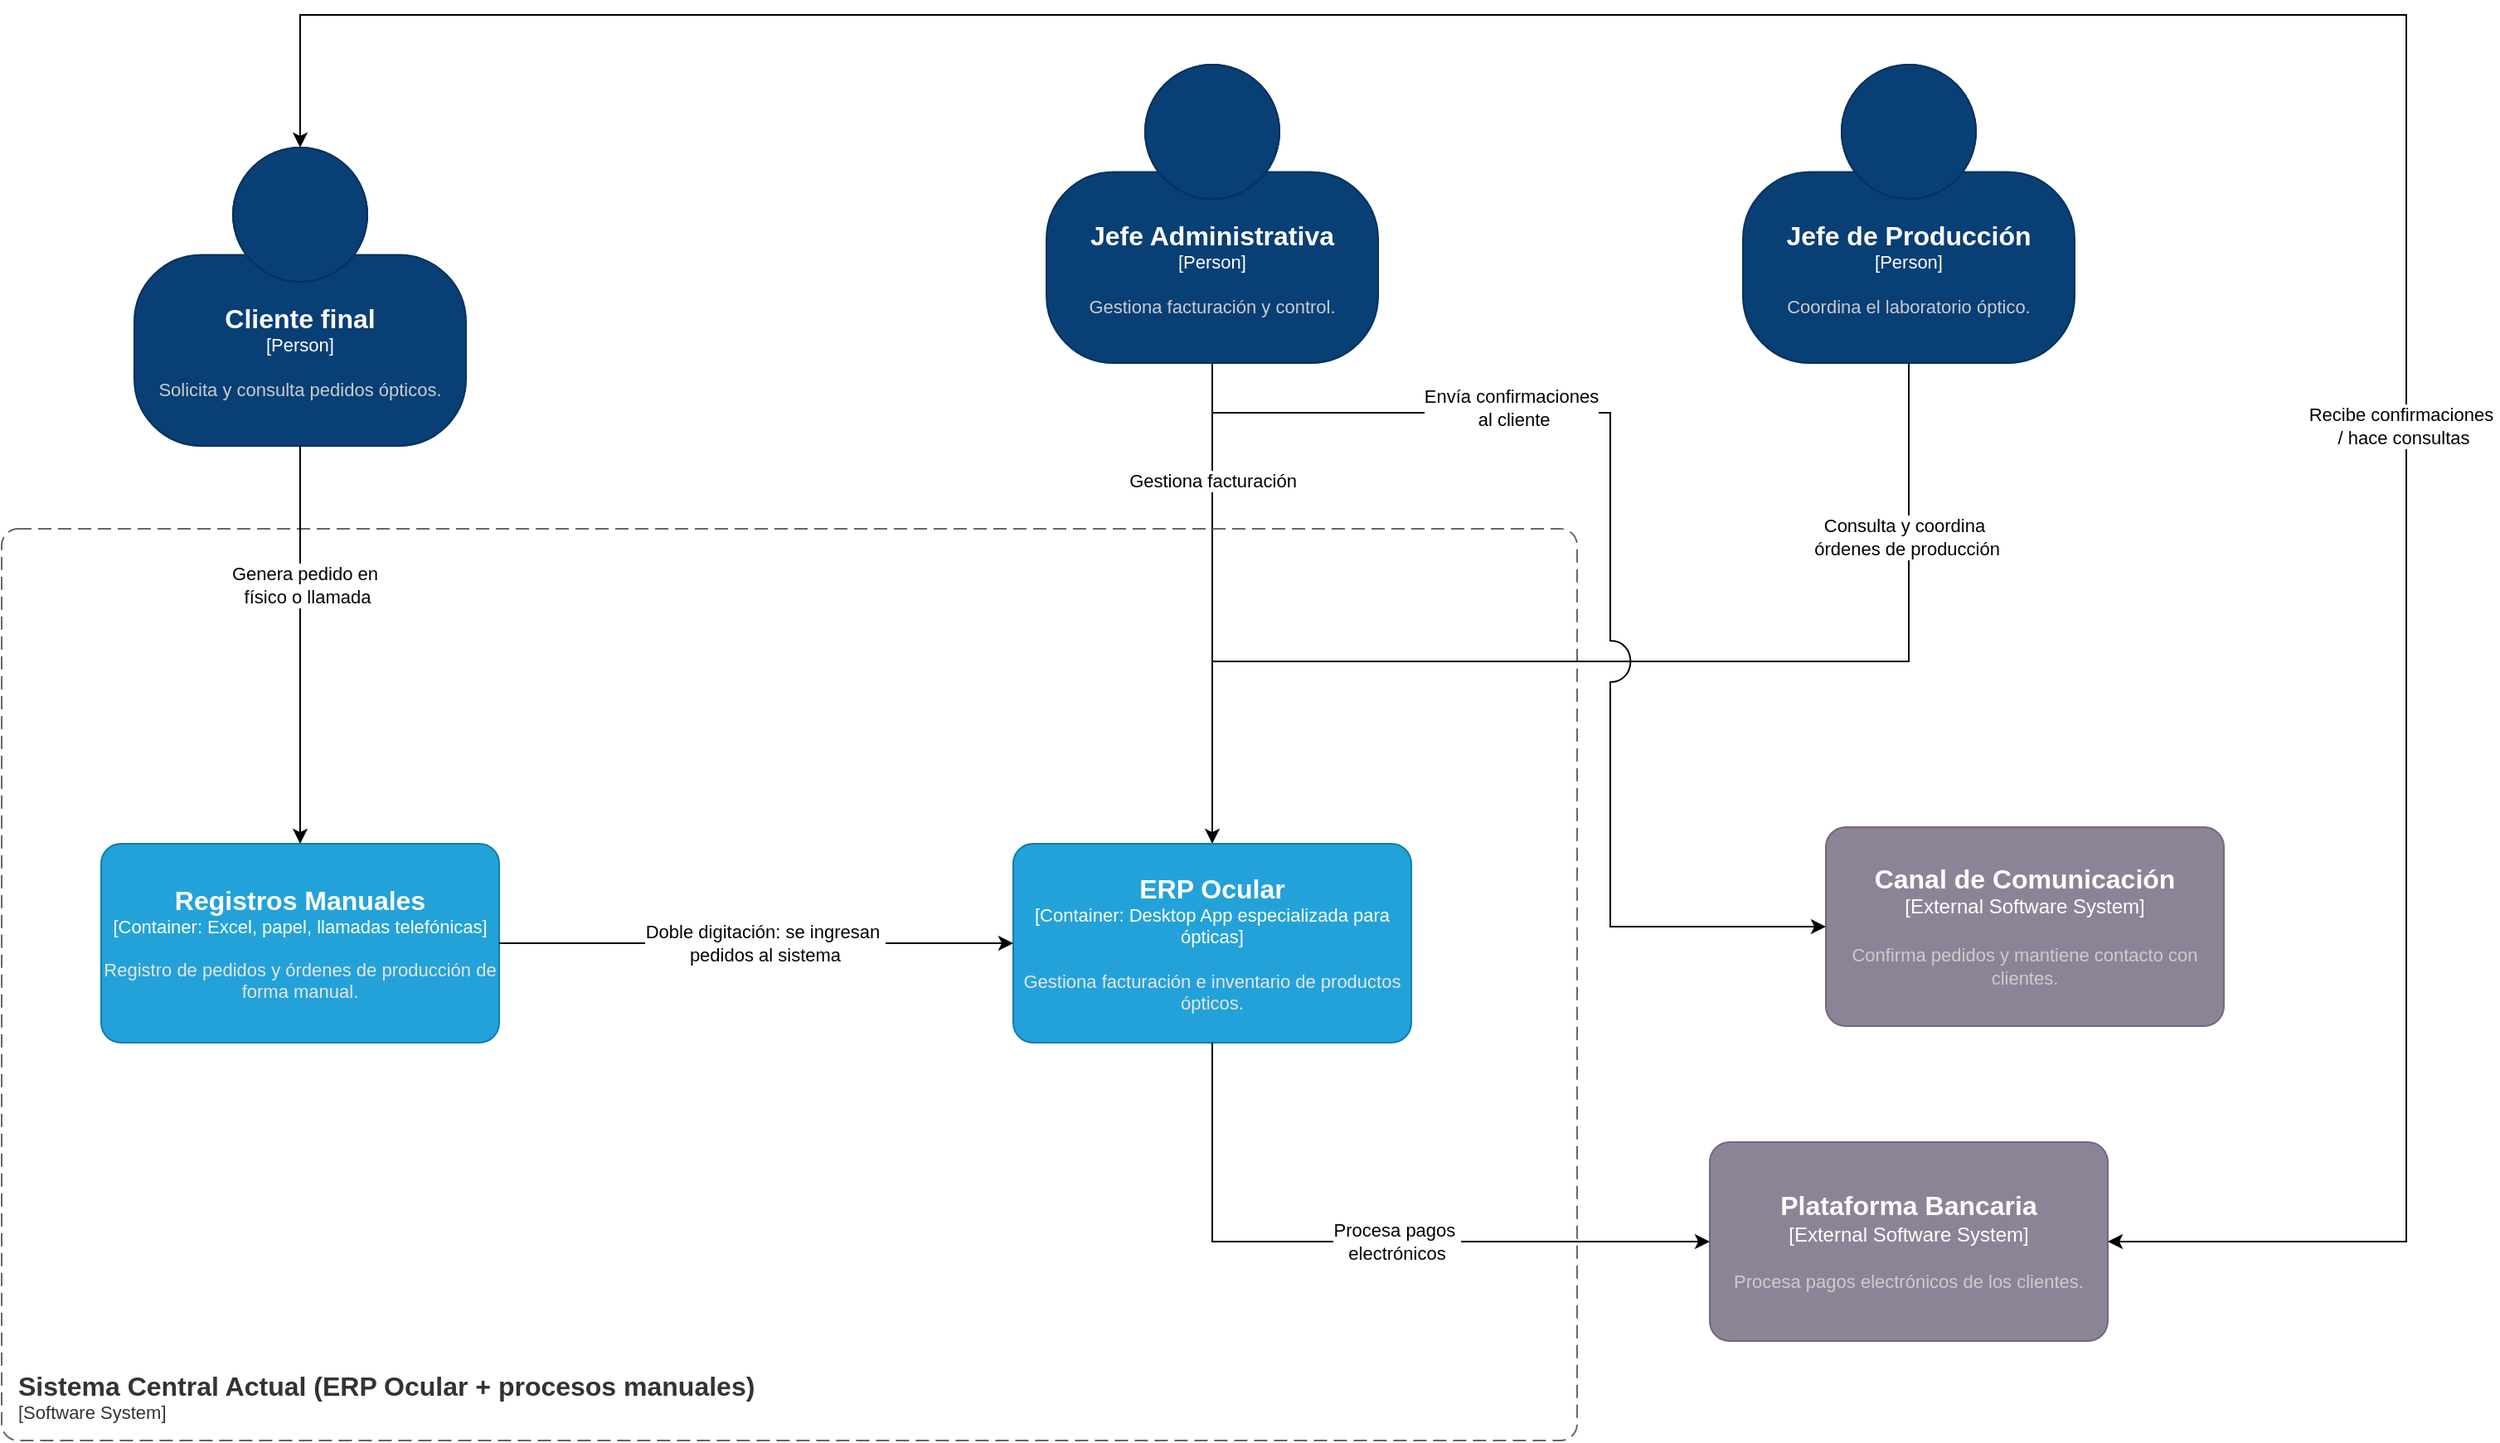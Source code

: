 <mxfile version="28.1.2">
  <diagram name="Página-1" id="SDaG4tq_g4ovvIy5OgZq">
    <mxGraphModel dx="2877" dy="1530" grid="1" gridSize="10" guides="1" tooltips="1" connect="1" arrows="1" fold="1" page="1" pageScale="1" pageWidth="1169" pageHeight="827" math="0" shadow="0">
      <root>
        <mxCell id="0" />
        <mxCell id="1" parent="0" />
        <mxCell id="537t4w5oqy_eiYzYWGQg-19" value="" style="endArrow=classic;html=1;rounded=0;exitX=0.5;exitY=1;exitDx=0;exitDy=0;exitPerimeter=0;entryX=0.5;entryY=0;entryDx=0;entryDy=0;entryPerimeter=0;" parent="1" source="r1MN2Aafym3TmlIkR5cK-2" target="W4EfpkBIeCS52E8tEoGQ-2" edge="1">
          <mxGeometry width="50" height="50" relative="1" as="geometry">
            <mxPoint x="475" y="130" as="sourcePoint" />
            <mxPoint x="400" y="380" as="targetPoint" />
          </mxGeometry>
        </mxCell>
        <mxCell id="537t4w5oqy_eiYzYWGQg-23" value="Gestiona facturación" style="edgeLabel;html=1;align=center;verticalAlign=middle;resizable=0;points=[];" parent="537t4w5oqy_eiYzYWGQg-19" vertex="1" connectable="0">
          <mxGeometry x="-0.046" y="1" relative="1" as="geometry">
            <mxPoint x="-1" y="-68" as="offset" />
          </mxGeometry>
        </mxCell>
        <object placeholders="1" c4Name="Cliente final" c4Type="Person" c4Description="Solicita y consulta pedidos ópticos." label="&lt;font style=&quot;font-size: 16px&quot;&gt;&lt;b&gt;%c4Name%&lt;/b&gt;&lt;/font&gt;&lt;div&gt;[%c4Type%]&lt;/div&gt;&lt;br&gt;&lt;div&gt;&lt;font style=&quot;font-size: 11px&quot;&gt;&lt;font color=&quot;#cccccc&quot;&gt;%c4Description%&lt;/font&gt;&lt;/div&gt;" id="r1MN2Aafym3TmlIkR5cK-1">
          <mxCell style="html=1;fontSize=11;dashed=0;whiteSpace=wrap;fillColor=#083F75;strokeColor=#06315C;fontColor=#ffffff;shape=mxgraph.c4.person2;align=center;metaEdit=1;points=[[0.5,0,0],[1,0.5,0],[1,0.75,0],[0.75,1,0],[0.5,1,0],[0.25,1,0],[0,0.75,0],[0,0.5,0]];resizable=0;" parent="1" vertex="1">
            <mxGeometry x="50" y="80" width="200" height="180" as="geometry" />
          </mxCell>
        </object>
        <object placeholders="1" c4Name="Jefe Administrativa" c4Type="Person" c4Description="Gestiona facturación y control." label="&lt;font style=&quot;font-size: 16px&quot;&gt;&lt;b&gt;%c4Name%&lt;/b&gt;&lt;/font&gt;&lt;div&gt;[%c4Type%]&lt;/div&gt;&lt;br&gt;&lt;div&gt;&lt;font style=&quot;font-size: 11px&quot;&gt;&lt;font color=&quot;#cccccc&quot;&gt;%c4Description%&lt;/font&gt;&lt;/div&gt;" id="r1MN2Aafym3TmlIkR5cK-2">
          <mxCell style="html=1;fontSize=11;dashed=0;whiteSpace=wrap;fillColor=#083F75;strokeColor=#06315C;fontColor=#ffffff;shape=mxgraph.c4.person2;align=center;metaEdit=1;points=[[0.5,0,0],[1,0.5,0],[1,0.75,0],[0.75,1,0],[0.5,1,0],[0.25,1,0],[0,0.75,0],[0,0.5,0]];resizable=0;" parent="1" vertex="1">
            <mxGeometry x="600" y="30" width="200" height="180" as="geometry" />
          </mxCell>
        </object>
        <object placeholders="1" c4Name="Jefe de Producción" c4Type="Person" c4Description="Coordina el laboratorio óptico." label="&lt;font style=&quot;font-size: 16px&quot;&gt;&lt;b&gt;%c4Name%&lt;/b&gt;&lt;/font&gt;&lt;div&gt;[%c4Type%]&lt;/div&gt;&lt;br&gt;&lt;div&gt;&lt;font style=&quot;font-size: 11px&quot;&gt;&lt;font color=&quot;#cccccc&quot;&gt;%c4Description%&lt;/font&gt;&lt;/div&gt;" id="r1MN2Aafym3TmlIkR5cK-5">
          <mxCell style="html=1;fontSize=11;dashed=0;whiteSpace=wrap;fillColor=#083F75;strokeColor=#06315C;fontColor=#ffffff;shape=mxgraph.c4.person2;align=center;metaEdit=1;points=[[0.5,0,0],[1,0.5,0],[1,0.75,0],[0.75,1,0],[0.5,1,0],[0.25,1,0],[0,0.75,0],[0,0.5,0]];resizable=0;" parent="1" vertex="1">
            <mxGeometry x="1020" y="30" width="200" height="180" as="geometry" />
          </mxCell>
        </object>
        <object placeholders="1" c4Name="Sistema Central Actual (ERP Ocular + procesos manuales)" c4Type="SystemScopeBoundary" c4Application="Software System" label="&lt;font style=&quot;font-size: 16px&quot;&gt;&lt;b&gt;&lt;div style=&quot;text-align: left&quot;&gt;%c4Name%&lt;/div&gt;&lt;/b&gt;&lt;/font&gt;&lt;div style=&quot;text-align: left&quot;&gt;[%c4Application%]&lt;/div&gt;" id="W4EfpkBIeCS52E8tEoGQ-1">
          <mxCell style="rounded=1;fontSize=11;whiteSpace=wrap;html=1;dashed=1;arcSize=20;fillColor=none;strokeColor=#666666;fontColor=#333333;labelBackgroundColor=none;align=left;verticalAlign=bottom;labelBorderColor=none;spacingTop=0;spacing=10;dashPattern=8 4;metaEdit=1;rotatable=0;perimeter=rectanglePerimeter;noLabel=0;labelPadding=0;allowArrows=0;connectable=0;expand=0;recursiveResize=0;editable=1;pointerEvents=0;absoluteArcSize=1;points=[[0.25,0,0],[0.5,0,0],[0.75,0,0],[1,0.25,0],[1,0.5,0],[1,0.75,0],[0.75,1,0],[0.5,1,0],[0.25,1,0],[0,0.75,0],[0,0.5,0],[0,0.25,0]];" vertex="1" parent="1">
            <mxGeometry x="-30" y="310" width="950" height="550" as="geometry" />
          </mxCell>
        </object>
        <object placeholders="1" c4Name="ERP Ocular" c4Type="Container" c4Technology="Desktop App especializada para ópticas" c4Description="Gestiona facturación e inventario de productos ópticos." label="&lt;font style=&quot;font-size: 16px&quot;&gt;&lt;b&gt;%c4Name%&lt;/b&gt;&lt;/font&gt;&lt;div&gt;[%c4Type%: %c4Technology%]&lt;/div&gt;&lt;br&gt;&lt;div&gt;&lt;font style=&quot;font-size: 11px&quot;&gt;&lt;font color=&quot;#E6E6E6&quot;&gt;%c4Description%&lt;/font&gt;&lt;/div&gt;" id="W4EfpkBIeCS52E8tEoGQ-2">
          <mxCell style="rounded=1;whiteSpace=wrap;html=1;fontSize=11;labelBackgroundColor=none;fillColor=#23A2D9;fontColor=#ffffff;align=center;arcSize=10;strokeColor=#0E7DAD;metaEdit=1;resizable=0;points=[[0.25,0,0],[0.5,0,0],[0.75,0,0],[1,0.25,0],[1,0.5,0],[1,0.75,0],[0.75,1,0],[0.5,1,0],[0.25,1,0],[0,0.75,0],[0,0.5,0],[0,0.25,0]];" vertex="1" parent="1">
            <mxGeometry x="580" y="500" width="240" height="120" as="geometry" />
          </mxCell>
        </object>
        <object placeholders="1" c4Name="Registros Manuales" c4Type="Container" c4Technology="Excel, papel, llamadas telefónicas" c4Description="Registro de pedidos y órdenes de producción de forma manual." label="&lt;font style=&quot;font-size: 16px&quot;&gt;&lt;b&gt;%c4Name%&lt;/b&gt;&lt;/font&gt;&lt;div&gt;[%c4Type%: %c4Technology%]&lt;/div&gt;&lt;br&gt;&lt;div&gt;&lt;font style=&quot;font-size: 11px&quot;&gt;&lt;font color=&quot;#E6E6E6&quot;&gt;%c4Description%&lt;/font&gt;&lt;/div&gt;" id="W4EfpkBIeCS52E8tEoGQ-3">
          <mxCell style="rounded=1;whiteSpace=wrap;html=1;fontSize=11;labelBackgroundColor=none;fillColor=#23A2D9;fontColor=#ffffff;align=center;arcSize=10;strokeColor=#0E7DAD;metaEdit=1;resizable=0;points=[[0.25,0,0],[0.5,0,0],[0.75,0,0],[1,0.25,0],[1,0.5,0],[1,0.75,0],[0.75,1,0],[0.5,1,0],[0.25,1,0],[0,0.75,0],[0,0.5,0],[0,0.25,0]];" vertex="1" parent="1">
            <mxGeometry x="30" y="500" width="240" height="120" as="geometry" />
          </mxCell>
        </object>
        <object placeholders="1" c4Name="Plataforma Bancaria" c4Type="External Software System" c4Description="Procesa pagos electrónicos de los clientes." label="&lt;font style=&quot;font-size: 16px&quot;&gt;&lt;b&gt;%c4Name%&lt;/b&gt;&lt;/font&gt;&lt;div&gt;[%c4Type%]&lt;/div&gt;&lt;br&gt;&lt;div&gt;&lt;font style=&quot;font-size: 11px&quot;&gt;&lt;font color=&quot;#cccccc&quot;&gt;%c4Description%&lt;/font&gt;&lt;/div&gt;" c4Technology="Pasarela de pagos electrónicos" id="W4EfpkBIeCS52E8tEoGQ-5">
          <mxCell style="rounded=1;whiteSpace=wrap;html=1;labelBackgroundColor=none;fillColor=#8C8496;fontColor=#ffffff;align=center;arcSize=10;strokeColor=#736782;metaEdit=1;resizable=0;points=[[0.25,0,0],[0.5,0,0],[0.75,0,0],[1,0.25,0],[1,0.5,0],[1,0.75,0],[0.75,1,0],[0.5,1,0],[0.25,1,0],[0,0.75,0],[0,0.5,0],[0,0.25,0]];" vertex="1" parent="1">
            <mxGeometry x="1000" y="680" width="240" height="120" as="geometry" />
          </mxCell>
        </object>
        <object placeholders="1" c4Name="Canal de Comunicación" c4Type="External Software System" c4Description="Confirma pedidos y mantiene contacto con clientes." label="&lt;font style=&quot;font-size: 16px&quot;&gt;&lt;b&gt;%c4Name%&lt;/b&gt;&lt;/font&gt;&lt;div&gt;[%c4Type%]&lt;/div&gt;&lt;br&gt;&lt;div&gt;&lt;font style=&quot;font-size: 11px&quot;&gt;&lt;font color=&quot;#cccccc&quot;&gt;%c4Description%&lt;/font&gt;&lt;/div&gt;" c4Technology="Email, WhatsApp" id="W4EfpkBIeCS52E8tEoGQ-7">
          <mxCell style="rounded=1;whiteSpace=wrap;html=1;labelBackgroundColor=none;fillColor=#8C8496;fontColor=#ffffff;align=center;arcSize=10;strokeColor=#736782;metaEdit=1;resizable=0;points=[[0.25,0,0],[0.5,0,0],[0.75,0,0],[1,0.25,0],[1,0.5,0],[1,0.75,0],[0.75,1,0],[0.5,1,0],[0.25,1,0],[0,0.75,0],[0,0.5,0],[0,0.25,0]];" vertex="1" parent="1">
            <mxGeometry x="1070" y="490" width="240" height="120" as="geometry" />
          </mxCell>
        </object>
        <mxCell id="W4EfpkBIeCS52E8tEoGQ-8" value="" style="endArrow=classic;html=1;rounded=0;exitX=0.5;exitY=1;exitDx=0;exitDy=0;exitPerimeter=0;entryX=0.5;entryY=0;entryDx=0;entryDy=0;entryPerimeter=0;" edge="1" parent="1" source="r1MN2Aafym3TmlIkR5cK-1" target="W4EfpkBIeCS52E8tEoGQ-3">
          <mxGeometry width="50" height="50" relative="1" as="geometry">
            <mxPoint x="220" y="430" as="sourcePoint" />
            <mxPoint x="170" y="530" as="targetPoint" />
          </mxGeometry>
        </mxCell>
        <mxCell id="W4EfpkBIeCS52E8tEoGQ-9" value="Genera pedido en&amp;nbsp;&lt;div&gt;físico o llamada&lt;/div&gt;" style="edgeLabel;html=1;align=center;verticalAlign=middle;resizable=0;points=[];" vertex="1" connectable="0" parent="W4EfpkBIeCS52E8tEoGQ-8">
          <mxGeometry x="-0.297" y="4" relative="1" as="geometry">
            <mxPoint y="-1" as="offset" />
          </mxGeometry>
        </mxCell>
        <mxCell id="W4EfpkBIeCS52E8tEoGQ-10" value="" style="endArrow=classic;html=1;rounded=0;exitX=1;exitY=0.5;exitDx=0;exitDy=0;exitPerimeter=0;entryX=0;entryY=0.5;entryDx=0;entryDy=0;entryPerimeter=0;" edge="1" parent="1" source="W4EfpkBIeCS52E8tEoGQ-3" target="W4EfpkBIeCS52E8tEoGQ-2">
          <mxGeometry width="50" height="50" relative="1" as="geometry">
            <mxPoint x="560" y="500" as="sourcePoint" />
            <mxPoint x="610" y="450" as="targetPoint" />
          </mxGeometry>
        </mxCell>
        <mxCell id="W4EfpkBIeCS52E8tEoGQ-11" value="Doble digitación: se ingresan&amp;nbsp;&lt;div&gt;pedidos al sistema&lt;/div&gt;" style="edgeLabel;html=1;align=center;verticalAlign=middle;resizable=0;points=[];" vertex="1" connectable="0" parent="W4EfpkBIeCS52E8tEoGQ-10">
          <mxGeometry x="-0.1" y="1" relative="1" as="geometry">
            <mxPoint x="20" y="1" as="offset" />
          </mxGeometry>
        </mxCell>
        <mxCell id="W4EfpkBIeCS52E8tEoGQ-12" value="" style="endArrow=none;html=1;rounded=0;entryX=0.5;entryY=1;entryDx=0;entryDy=0;entryPerimeter=0;" edge="1" parent="1" target="r1MN2Aafym3TmlIkR5cK-5">
          <mxGeometry width="50" height="50" relative="1" as="geometry">
            <mxPoint x="700" y="390" as="sourcePoint" />
            <mxPoint x="900" y="480" as="targetPoint" />
            <Array as="points">
              <mxPoint x="1120" y="390" />
            </Array>
          </mxGeometry>
        </mxCell>
        <mxCell id="W4EfpkBIeCS52E8tEoGQ-13" value="Consulta y coordina&lt;div&gt;&amp;nbsp;órdenes de producción&lt;/div&gt;" style="edgeLabel;html=1;align=center;verticalAlign=middle;resizable=0;points=[];" vertex="1" connectable="0" parent="W4EfpkBIeCS52E8tEoGQ-12">
          <mxGeometry x="0.655" y="3" relative="1" as="geometry">
            <mxPoint y="1" as="offset" />
          </mxGeometry>
        </mxCell>
        <mxCell id="W4EfpkBIeCS52E8tEoGQ-15" value="" style="endArrow=classic;html=1;rounded=0;exitX=0.5;exitY=1;exitDx=0;exitDy=0;exitPerimeter=0;entryX=0;entryY=0.5;entryDx=0;entryDy=0;entryPerimeter=0;" edge="1" parent="1" source="W4EfpkBIeCS52E8tEoGQ-2" target="W4EfpkBIeCS52E8tEoGQ-5">
          <mxGeometry width="50" height="50" relative="1" as="geometry">
            <mxPoint x="750" y="630" as="sourcePoint" />
            <mxPoint x="800" y="580" as="targetPoint" />
            <Array as="points">
              <mxPoint x="700" y="740" />
            </Array>
          </mxGeometry>
        </mxCell>
        <mxCell id="W4EfpkBIeCS52E8tEoGQ-17" value="Procesa pagos&amp;nbsp;&lt;div&gt;electrónicos&lt;/div&gt;" style="edgeLabel;html=1;align=center;verticalAlign=middle;resizable=0;points=[];" vertex="1" connectable="0" parent="W4EfpkBIeCS52E8tEoGQ-15">
          <mxGeometry x="-0.082" y="-1" relative="1" as="geometry">
            <mxPoint x="38" y="-1" as="offset" />
          </mxGeometry>
        </mxCell>
        <mxCell id="W4EfpkBIeCS52E8tEoGQ-18" value="" style="endArrow=classic;html=1;rounded=0;entryX=0;entryY=0.5;entryDx=0;entryDy=0;entryPerimeter=0;jumpStyle=arc;jumpSize=25;" edge="1" parent="1" target="W4EfpkBIeCS52E8tEoGQ-7">
          <mxGeometry width="50" height="50" relative="1" as="geometry">
            <mxPoint x="700" y="240" as="sourcePoint" />
            <mxPoint x="1040" y="360" as="targetPoint" />
            <Array as="points">
              <mxPoint x="940" y="240" />
              <mxPoint x="940" y="550" />
            </Array>
          </mxGeometry>
        </mxCell>
        <mxCell id="W4EfpkBIeCS52E8tEoGQ-20" value="Envía confirmaciones&lt;div&gt;&amp;nbsp;al cliente&lt;/div&gt;" style="edgeLabel;html=1;align=center;verticalAlign=middle;resizable=0;points=[];" vertex="1" connectable="0" parent="W4EfpkBIeCS52E8tEoGQ-18">
          <mxGeometry x="-0.471" y="3" relative="1" as="geometry">
            <mxPoint as="offset" />
          </mxGeometry>
        </mxCell>
        <mxCell id="W4EfpkBIeCS52E8tEoGQ-21" value="" style="endArrow=classic;startArrow=classic;html=1;rounded=0;exitX=0.5;exitY=0;exitDx=0;exitDy=0;exitPerimeter=0;entryX=1;entryY=0.5;entryDx=0;entryDy=0;entryPerimeter=0;" edge="1" parent="1" source="r1MN2Aafym3TmlIkR5cK-1" target="W4EfpkBIeCS52E8tEoGQ-5">
          <mxGeometry width="50" height="50" relative="1" as="geometry">
            <mxPoint x="830" y="510" as="sourcePoint" />
            <mxPoint x="880" y="460" as="targetPoint" />
            <Array as="points">
              <mxPoint x="150" />
              <mxPoint x="1420" />
              <mxPoint x="1420" y="740" />
            </Array>
          </mxGeometry>
        </mxCell>
        <mxCell id="W4EfpkBIeCS52E8tEoGQ-22" value="Recibe confirmaciones&amp;nbsp;&lt;div&gt;/ hace consultas&lt;/div&gt;" style="edgeLabel;html=1;align=center;verticalAlign=middle;resizable=0;points=[];" vertex="1" connectable="0" parent="W4EfpkBIeCS52E8tEoGQ-21">
          <mxGeometry x="0.408" y="-2" relative="1" as="geometry">
            <mxPoint as="offset" />
          </mxGeometry>
        </mxCell>
      </root>
    </mxGraphModel>
  </diagram>
</mxfile>
